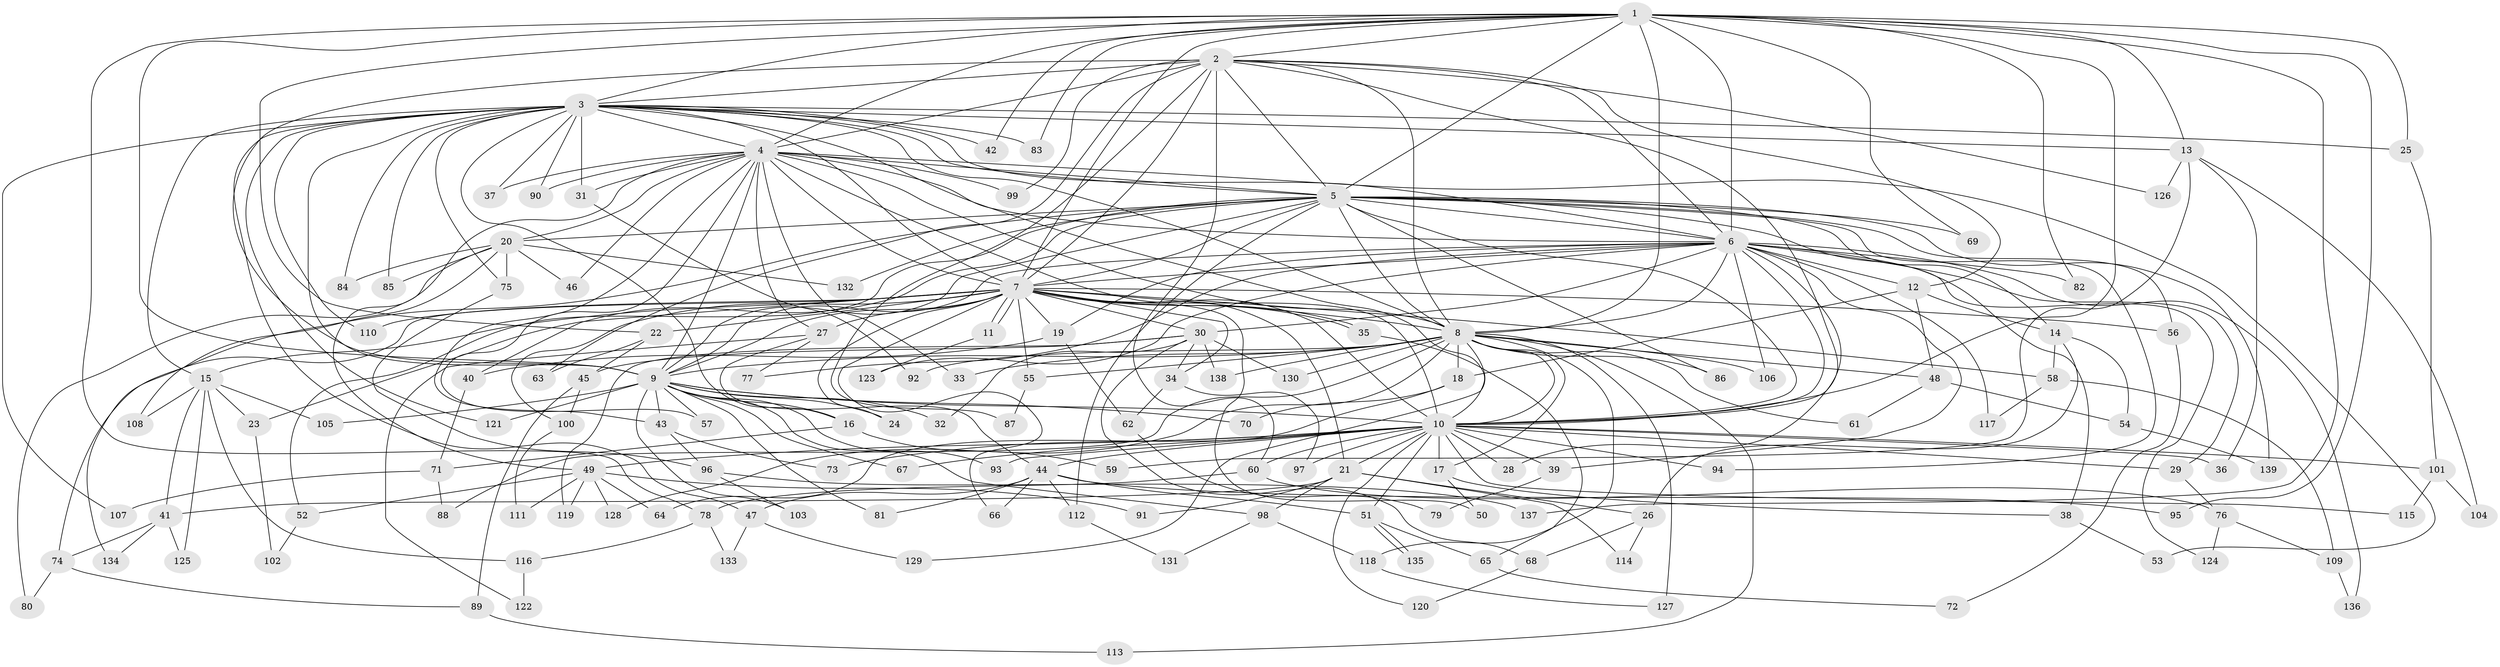 // coarse degree distribution, {34: 0.009615384615384616, 28: 0.009615384615384616, 21: 0.009615384615384616, 17: 0.009615384615384616, 19: 0.009615384615384616, 32: 0.009615384615384616, 22: 0.009615384615384616, 2: 0.5096153846153846, 5: 0.08653846153846154, 6: 0.019230769230769232, 8: 0.019230769230769232, 4: 0.10576923076923077, 9: 0.028846153846153848, 3: 0.15384615384615385, 7: 0.009615384615384616}
// Generated by graph-tools (version 1.1) at 2025/23/03/03/25 07:23:41]
// undirected, 139 vertices, 303 edges
graph export_dot {
graph [start="1"]
  node [color=gray90,style=filled];
  1;
  2;
  3;
  4;
  5;
  6;
  7;
  8;
  9;
  10;
  11;
  12;
  13;
  14;
  15;
  16;
  17;
  18;
  19;
  20;
  21;
  22;
  23;
  24;
  25;
  26;
  27;
  28;
  29;
  30;
  31;
  32;
  33;
  34;
  35;
  36;
  37;
  38;
  39;
  40;
  41;
  42;
  43;
  44;
  45;
  46;
  47;
  48;
  49;
  50;
  51;
  52;
  53;
  54;
  55;
  56;
  57;
  58;
  59;
  60;
  61;
  62;
  63;
  64;
  65;
  66;
  67;
  68;
  69;
  70;
  71;
  72;
  73;
  74;
  75;
  76;
  77;
  78;
  79;
  80;
  81;
  82;
  83;
  84;
  85;
  86;
  87;
  88;
  89;
  90;
  91;
  92;
  93;
  94;
  95;
  96;
  97;
  98;
  99;
  100;
  101;
  102;
  103;
  104;
  105;
  106;
  107;
  108;
  109;
  110;
  111;
  112;
  113;
  114;
  115;
  116;
  117;
  118;
  119;
  120;
  121;
  122;
  123;
  124;
  125;
  126;
  127;
  128;
  129;
  130;
  131;
  132;
  133;
  134;
  135;
  136;
  137;
  138;
  139;
  1 -- 2;
  1 -- 3;
  1 -- 4;
  1 -- 5;
  1 -- 6;
  1 -- 7;
  1 -- 8;
  1 -- 9;
  1 -- 10;
  1 -- 13;
  1 -- 22;
  1 -- 25;
  1 -- 42;
  1 -- 69;
  1 -- 78;
  1 -- 82;
  1 -- 83;
  1 -- 95;
  1 -- 137;
  2 -- 3;
  2 -- 4;
  2 -- 5;
  2 -- 6;
  2 -- 7;
  2 -- 8;
  2 -- 9;
  2 -- 10;
  2 -- 12;
  2 -- 60;
  2 -- 63;
  2 -- 87;
  2 -- 99;
  2 -- 126;
  3 -- 4;
  3 -- 5;
  3 -- 6;
  3 -- 7;
  3 -- 8;
  3 -- 9;
  3 -- 10;
  3 -- 13;
  3 -- 15;
  3 -- 16;
  3 -- 25;
  3 -- 31;
  3 -- 37;
  3 -- 42;
  3 -- 47;
  3 -- 75;
  3 -- 83;
  3 -- 84;
  3 -- 85;
  3 -- 90;
  3 -- 107;
  3 -- 110;
  3 -- 121;
  4 -- 5;
  4 -- 6;
  4 -- 7;
  4 -- 8;
  4 -- 9;
  4 -- 10;
  4 -- 20;
  4 -- 27;
  4 -- 31;
  4 -- 33;
  4 -- 37;
  4 -- 43;
  4 -- 46;
  4 -- 49;
  4 -- 53;
  4 -- 57;
  4 -- 90;
  4 -- 99;
  5 -- 6;
  5 -- 7;
  5 -- 8;
  5 -- 9;
  5 -- 10;
  5 -- 14;
  5 -- 20;
  5 -- 38;
  5 -- 40;
  5 -- 52;
  5 -- 56;
  5 -- 69;
  5 -- 86;
  5 -- 94;
  5 -- 112;
  5 -- 132;
  5 -- 134;
  5 -- 139;
  6 -- 7;
  6 -- 8;
  6 -- 9;
  6 -- 10;
  6 -- 12;
  6 -- 19;
  6 -- 28;
  6 -- 29;
  6 -- 30;
  6 -- 39;
  6 -- 77;
  6 -- 82;
  6 -- 106;
  6 -- 117;
  6 -- 123;
  6 -- 124;
  6 -- 136;
  7 -- 8;
  7 -- 9;
  7 -- 10;
  7 -- 11;
  7 -- 11;
  7 -- 15;
  7 -- 19;
  7 -- 21;
  7 -- 22;
  7 -- 23;
  7 -- 24;
  7 -- 27;
  7 -- 30;
  7 -- 34;
  7 -- 35;
  7 -- 35;
  7 -- 50;
  7 -- 55;
  7 -- 56;
  7 -- 58;
  7 -- 66;
  7 -- 74;
  7 -- 100;
  7 -- 110;
  8 -- 9;
  8 -- 10;
  8 -- 17;
  8 -- 18;
  8 -- 33;
  8 -- 48;
  8 -- 55;
  8 -- 61;
  8 -- 86;
  8 -- 88;
  8 -- 92;
  8 -- 106;
  8 -- 113;
  8 -- 118;
  8 -- 127;
  8 -- 128;
  8 -- 129;
  8 -- 130;
  8 -- 138;
  9 -- 10;
  9 -- 16;
  9 -- 24;
  9 -- 32;
  9 -- 43;
  9 -- 57;
  9 -- 67;
  9 -- 70;
  9 -- 81;
  9 -- 93;
  9 -- 98;
  9 -- 103;
  9 -- 105;
  9 -- 121;
  10 -- 17;
  10 -- 21;
  10 -- 28;
  10 -- 29;
  10 -- 36;
  10 -- 39;
  10 -- 44;
  10 -- 49;
  10 -- 51;
  10 -- 60;
  10 -- 67;
  10 -- 73;
  10 -- 93;
  10 -- 94;
  10 -- 97;
  10 -- 101;
  10 -- 115;
  10 -- 120;
  11 -- 123;
  12 -- 14;
  12 -- 18;
  12 -- 48;
  13 -- 36;
  13 -- 59;
  13 -- 104;
  13 -- 126;
  14 -- 26;
  14 -- 54;
  14 -- 58;
  15 -- 23;
  15 -- 41;
  15 -- 105;
  15 -- 108;
  15 -- 116;
  15 -- 125;
  16 -- 59;
  16 -- 71;
  17 -- 38;
  17 -- 50;
  18 -- 64;
  18 -- 70;
  19 -- 40;
  19 -- 62;
  20 -- 46;
  20 -- 75;
  20 -- 80;
  20 -- 84;
  20 -- 85;
  20 -- 108;
  20 -- 132;
  21 -- 26;
  21 -- 41;
  21 -- 91;
  21 -- 98;
  21 -- 114;
  22 -- 45;
  22 -- 63;
  23 -- 102;
  25 -- 101;
  26 -- 68;
  26 -- 114;
  27 -- 44;
  27 -- 77;
  27 -- 122;
  29 -- 76;
  30 -- 32;
  30 -- 34;
  30 -- 45;
  30 -- 68;
  30 -- 119;
  30 -- 130;
  30 -- 138;
  31 -- 92;
  34 -- 62;
  34 -- 97;
  35 -- 65;
  38 -- 53;
  39 -- 79;
  40 -- 71;
  41 -- 74;
  41 -- 125;
  41 -- 134;
  43 -- 73;
  43 -- 96;
  44 -- 47;
  44 -- 51;
  44 -- 66;
  44 -- 81;
  44 -- 95;
  44 -- 112;
  45 -- 89;
  45 -- 100;
  47 -- 129;
  47 -- 133;
  48 -- 54;
  48 -- 61;
  49 -- 52;
  49 -- 64;
  49 -- 91;
  49 -- 111;
  49 -- 119;
  49 -- 128;
  51 -- 65;
  51 -- 135;
  51 -- 135;
  52 -- 102;
  54 -- 139;
  55 -- 87;
  56 -- 72;
  58 -- 109;
  58 -- 117;
  60 -- 76;
  60 -- 78;
  62 -- 79;
  65 -- 72;
  68 -- 120;
  71 -- 88;
  71 -- 107;
  74 -- 80;
  74 -- 89;
  75 -- 96;
  76 -- 109;
  76 -- 124;
  78 -- 116;
  78 -- 133;
  89 -- 113;
  96 -- 103;
  96 -- 137;
  98 -- 118;
  98 -- 131;
  100 -- 111;
  101 -- 104;
  101 -- 115;
  109 -- 136;
  112 -- 131;
  116 -- 122;
  118 -- 127;
}
